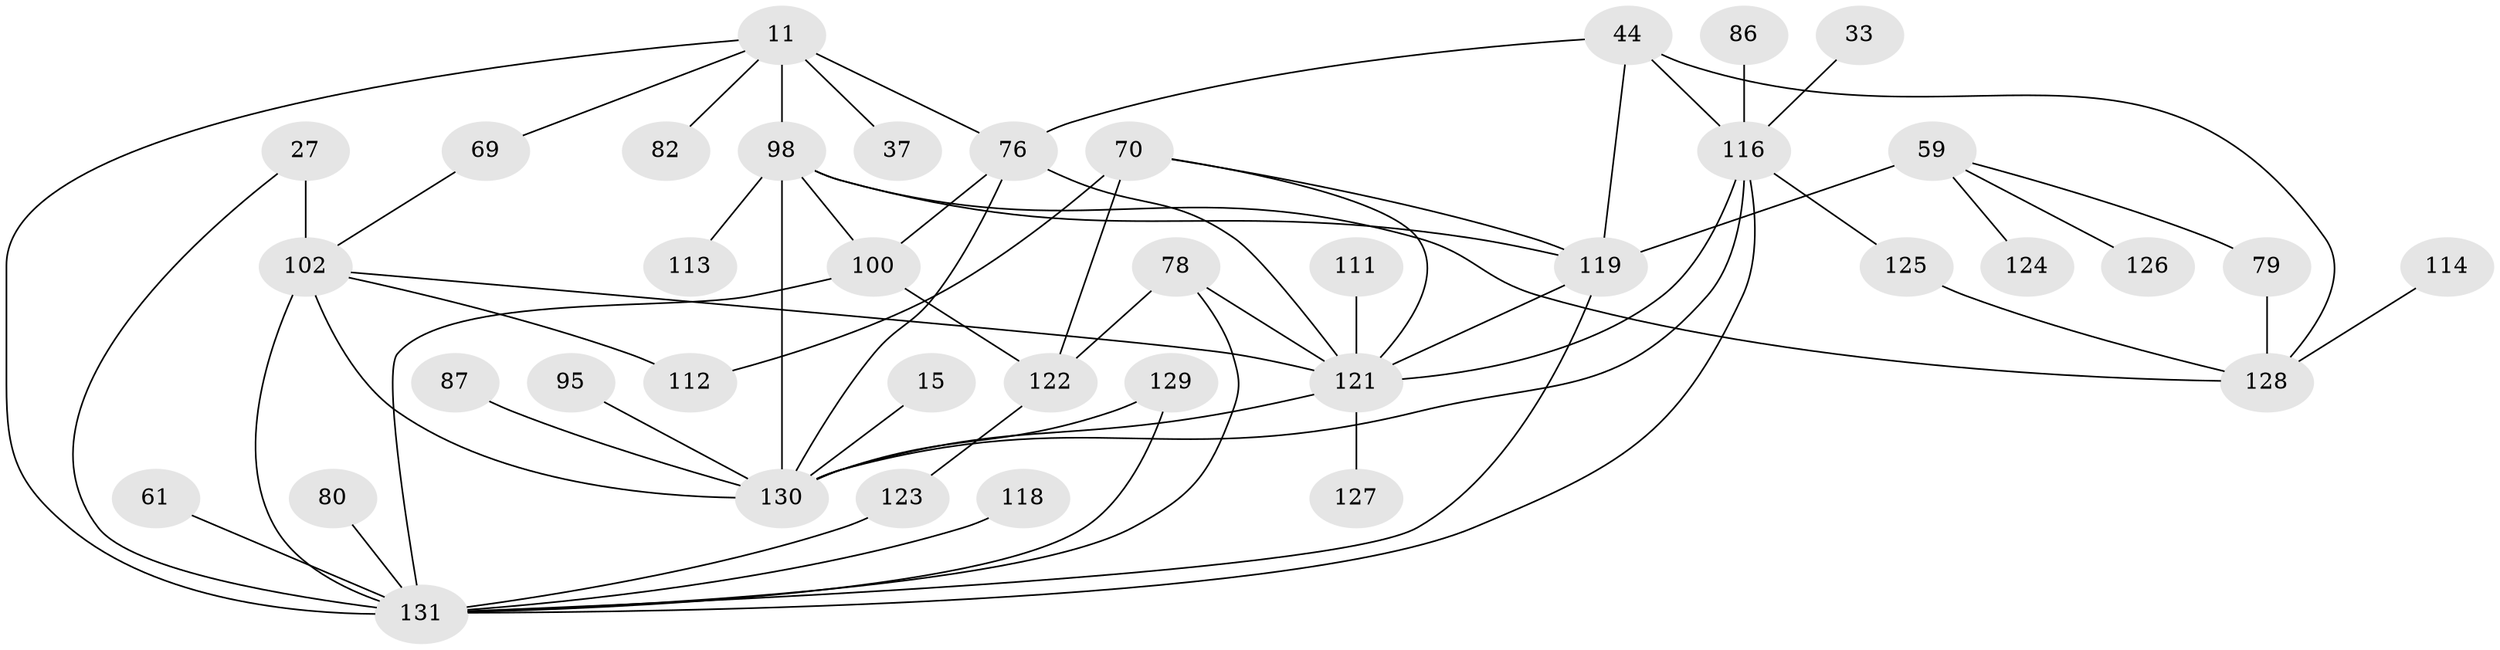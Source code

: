 // original degree distribution, {8: 0.030534351145038167, 3: 0.17557251908396945, 6: 0.03816793893129771, 5: 0.061068702290076333, 4: 0.1450381679389313, 7: 0.007633587786259542, 1: 0.22900763358778625, 2: 0.31297709923664124}
// Generated by graph-tools (version 1.1) at 2025/45/03/04/25 21:45:46]
// undirected, 39 vertices, 62 edges
graph export_dot {
graph [start="1"]
  node [color=gray90,style=filled];
  11 [super="+3"];
  15;
  27 [super="+19"];
  33;
  37;
  44;
  59 [super="+43"];
  61 [super="+31"];
  69;
  70;
  76 [super="+42"];
  78 [super="+53"];
  79;
  80 [super="+58"];
  82;
  86 [super="+81"];
  87;
  95;
  98 [super="+55+90+94"];
  100 [super="+32+74+72"];
  102 [super="+20+5"];
  111 [super="+35"];
  112 [super="+10+39+73+85"];
  113;
  114;
  116 [super="+52+71+54+60+30"];
  118;
  119 [super="+84+91+12"];
  121 [super="+109+63+110"];
  122 [super="+66+57"];
  123;
  124;
  125;
  126 [super="+99"];
  127;
  128 [super="+107+101"];
  129 [super="+106+97"];
  130 [super="+103+108+120"];
  131 [super="+51"];
  11 -- 69;
  11 -- 82;
  11 -- 37;
  11 -- 98 [weight=2];
  11 -- 76 [weight=2];
  11 -- 131 [weight=2];
  15 -- 130;
  27 -- 102 [weight=2];
  27 -- 131;
  33 -- 116;
  44 -- 119;
  44 -- 128 [weight=2];
  44 -- 116;
  44 -- 76;
  59 -- 124;
  59 -- 79;
  59 -- 119 [weight=3];
  59 -- 126;
  61 -- 131;
  69 -- 102;
  70 -- 112;
  70 -- 122 [weight=2];
  70 -- 119;
  70 -- 121;
  76 -- 130;
  76 -- 100;
  76 -- 121;
  78 -- 121;
  78 -- 122;
  78 -- 131;
  79 -- 128;
  80 -- 131;
  86 -- 116;
  87 -- 130;
  95 -- 130;
  98 -- 119 [weight=2];
  98 -- 128 [weight=2];
  98 -- 130 [weight=7];
  98 -- 100;
  98 -- 113;
  100 -- 122 [weight=2];
  100 -- 131;
  102 -- 130 [weight=3];
  102 -- 121 [weight=2];
  102 -- 112;
  102 -- 131 [weight=2];
  111 -- 121;
  114 -- 128;
  116 -- 130;
  116 -- 121 [weight=3];
  116 -- 125;
  116 -- 131;
  118 -- 131;
  119 -- 121 [weight=3];
  119 -- 131 [weight=2];
  121 -- 127;
  121 -- 130 [weight=3];
  122 -- 123;
  123 -- 131;
  125 -- 128;
  129 -- 130 [weight=2];
  129 -- 131;
}
